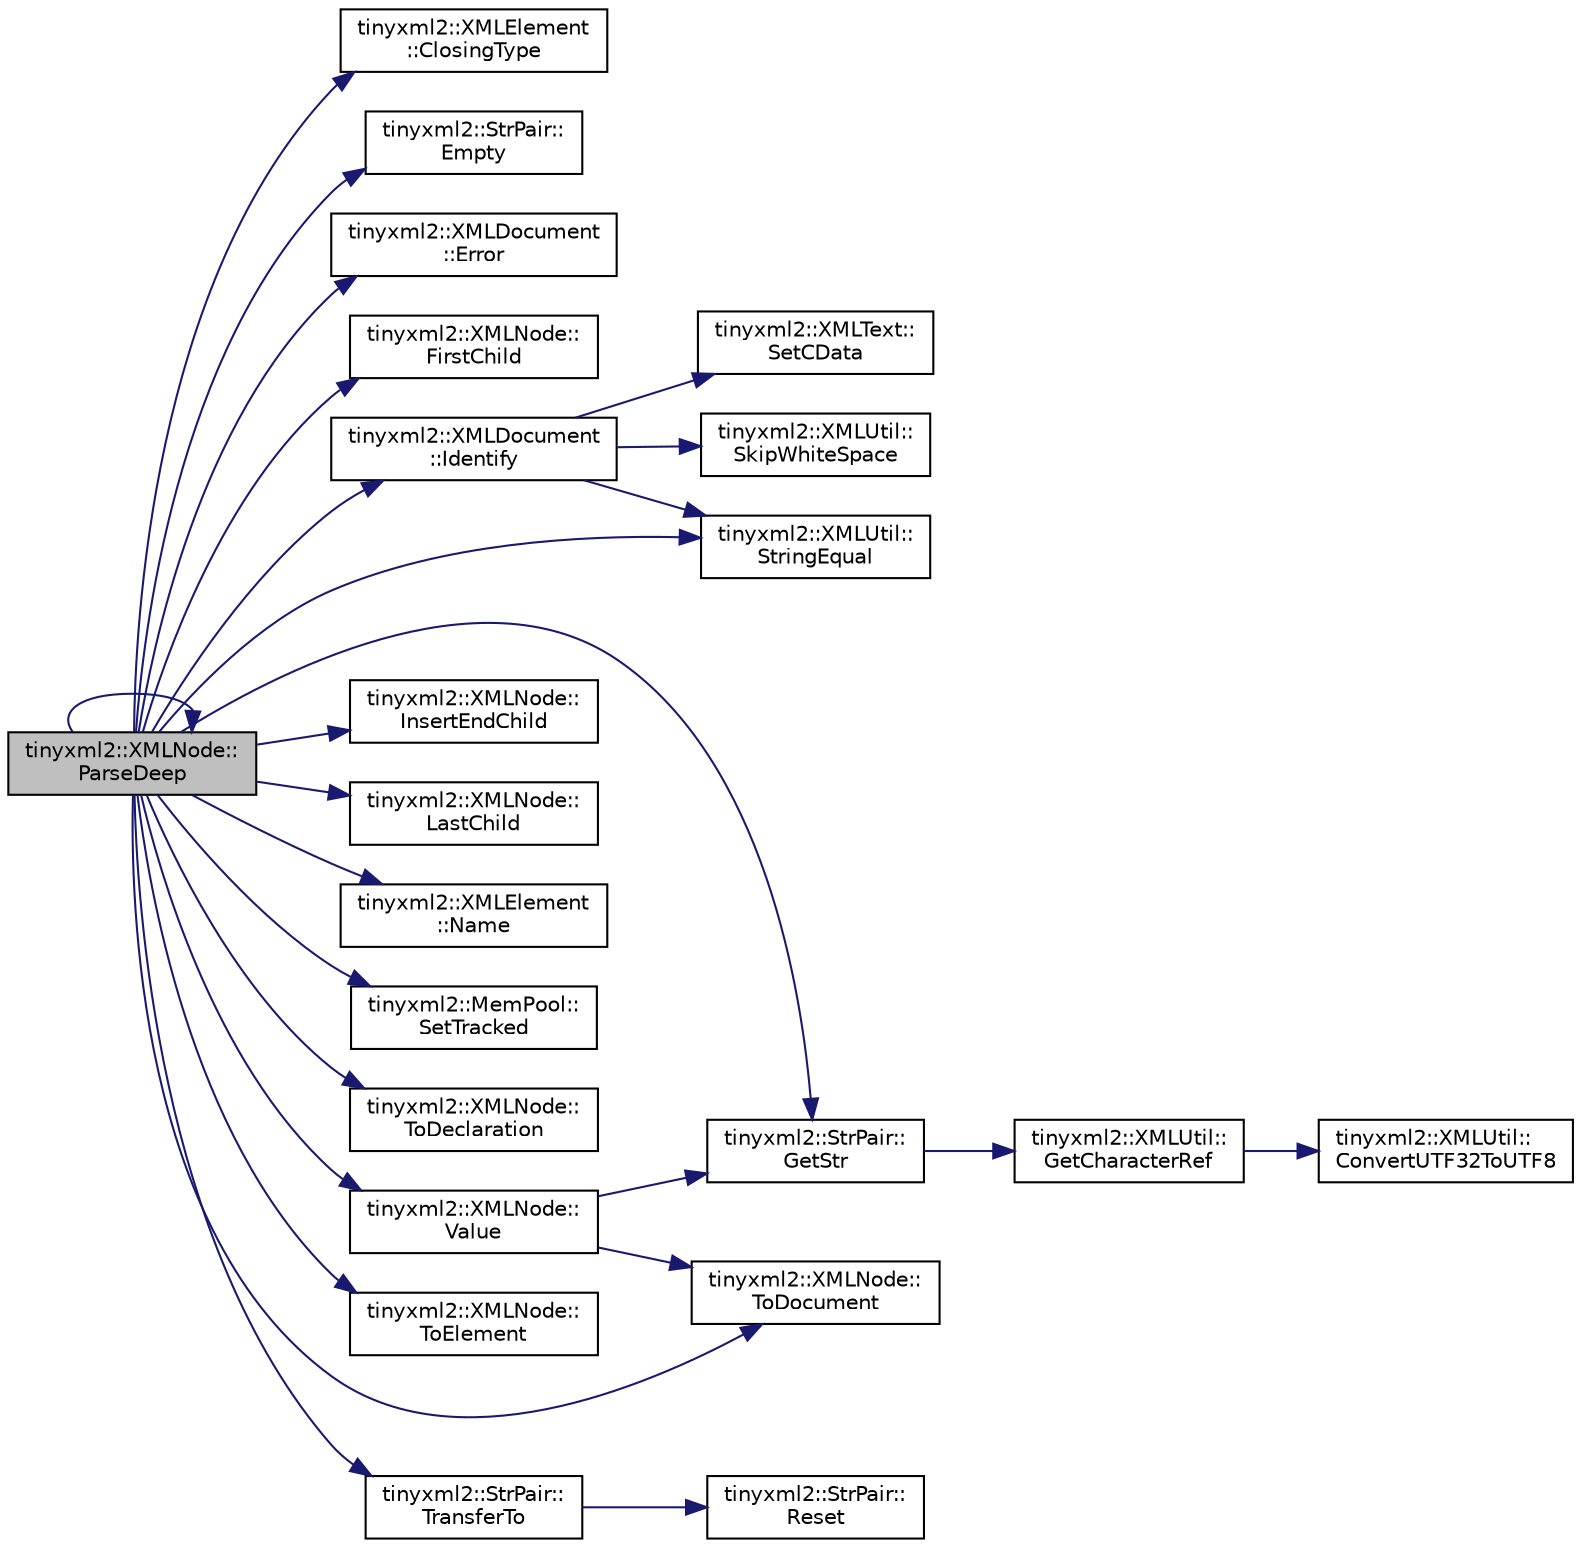 digraph "tinyxml2::XMLNode::ParseDeep"
{
 // LATEX_PDF_SIZE
  edge [fontname="Helvetica",fontsize="10",labelfontname="Helvetica",labelfontsize="10"];
  node [fontname="Helvetica",fontsize="10",shape=record];
  rankdir="LR";
  Node1 [label="tinyxml2::XMLNode::\lParseDeep",height=0.2,width=0.4,color="black", fillcolor="grey75", style="filled", fontcolor="black",tooltip=" "];
  Node1 -> Node2 [color="midnightblue",fontsize="10",style="solid",fontname="Helvetica"];
  Node2 [label="tinyxml2::XMLElement\l::ClosingType",height=0.2,width=0.4,color="black", fillcolor="white", style="filled",URL="$classtinyxml2_1_1XMLElement.html#a6965ff89557f27d4082d7043d5145555",tooltip=" "];
  Node1 -> Node3 [color="midnightblue",fontsize="10",style="solid",fontname="Helvetica"];
  Node3 [label="tinyxml2::StrPair::\lEmpty",height=0.2,width=0.4,color="black", fillcolor="white", style="filled",URL="$classtinyxml2_1_1StrPair.html#aca963a7eaa900bfddbea7312f040b39c",tooltip=" "];
  Node1 -> Node4 [color="midnightblue",fontsize="10",style="solid",fontname="Helvetica"];
  Node4 [label="tinyxml2::XMLDocument\l::Error",height=0.2,width=0.4,color="black", fillcolor="white", style="filled",URL="$classtinyxml2_1_1XMLDocument.html#a34e6318e182e40e3cc4f4ba5d59ed9ed",tooltip="Return true if there was an error parsing the document."];
  Node1 -> Node5 [color="midnightblue",fontsize="10",style="solid",fontname="Helvetica"];
  Node5 [label="tinyxml2::XMLNode::\lFirstChild",height=0.2,width=0.4,color="black", fillcolor="white", style="filled",URL="$classtinyxml2_1_1XMLNode.html#ae7dc225e1018cdd685f7563593a1fe08",tooltip="Get the first child node, or null if none exists."];
  Node1 -> Node6 [color="midnightblue",fontsize="10",style="solid",fontname="Helvetica"];
  Node6 [label="tinyxml2::StrPair::\lGetStr",height=0.2,width=0.4,color="black", fillcolor="white", style="filled",URL="$classtinyxml2_1_1StrPair.html#ad87e3d11330f5e689ba1e7e54c023b57",tooltip=" "];
  Node6 -> Node7 [color="midnightblue",fontsize="10",style="solid",fontname="Helvetica"];
  Node7 [label="tinyxml2::XMLUtil::\lGetCharacterRef",height=0.2,width=0.4,color="black", fillcolor="white", style="filled",URL="$classtinyxml2_1_1XMLUtil.html#a5a96e5144a8d693dc4bcd783d9964648",tooltip=" "];
  Node7 -> Node8 [color="midnightblue",fontsize="10",style="solid",fontname="Helvetica"];
  Node8 [label="tinyxml2::XMLUtil::\lConvertUTF32ToUTF8",height=0.2,width=0.4,color="black", fillcolor="white", style="filled",URL="$classtinyxml2_1_1XMLUtil.html#a31c00d5c5dfb38382de1dfcaf4be3595",tooltip=" "];
  Node1 -> Node9 [color="midnightblue",fontsize="10",style="solid",fontname="Helvetica"];
  Node9 [label="tinyxml2::XMLDocument\l::Identify",height=0.2,width=0.4,color="black", fillcolor="white", style="filled",URL="$classtinyxml2_1_1XMLDocument.html#a25827d1bec509ad566a107e5853ed040",tooltip=" "];
  Node9 -> Node10 [color="midnightblue",fontsize="10",style="solid",fontname="Helvetica"];
  Node10 [label="tinyxml2::XMLText::\lSetCData",height=0.2,width=0.4,color="black", fillcolor="white", style="filled",URL="$classtinyxml2_1_1XMLText.html#ad080357d76ab7cc59d7651249949329d",tooltip="Declare whether this should be CDATA or standard text."];
  Node9 -> Node11 [color="midnightblue",fontsize="10",style="solid",fontname="Helvetica"];
  Node11 [label="tinyxml2::XMLUtil::\lSkipWhiteSpace",height=0.2,width=0.4,color="black", fillcolor="white", style="filled",URL="$classtinyxml2_1_1XMLUtil.html#ab626a194b3523a5ba8b9dbaa2a165202",tooltip=" "];
  Node9 -> Node12 [color="midnightblue",fontsize="10",style="solid",fontname="Helvetica"];
  Node12 [label="tinyxml2::XMLUtil::\lStringEqual",height=0.2,width=0.4,color="black", fillcolor="white", style="filled",URL="$classtinyxml2_1_1XMLUtil.html#acfcd287cacfd2533e1bc9ea4dfb56602",tooltip=" "];
  Node1 -> Node13 [color="midnightblue",fontsize="10",style="solid",fontname="Helvetica"];
  Node13 [label="tinyxml2::XMLNode::\lInsertEndChild",height=0.2,width=0.4,color="black", fillcolor="white", style="filled",URL="$classtinyxml2_1_1XMLNode.html#ae3b422e98914d6002ca99bb1d2837103",tooltip=" "];
  Node1 -> Node14 [color="midnightblue",fontsize="10",style="solid",fontname="Helvetica"];
  Node14 [label="tinyxml2::XMLNode::\lLastChild",height=0.2,width=0.4,color="black", fillcolor="white", style="filled",URL="$classtinyxml2_1_1XMLNode.html#a9b8583a277e8e26f4cbbb5492786778e",tooltip="Get the last child node, or null if none exists."];
  Node1 -> Node15 [color="midnightblue",fontsize="10",style="solid",fontname="Helvetica"];
  Node15 [label="tinyxml2::XMLElement\l::Name",height=0.2,width=0.4,color="black", fillcolor="white", style="filled",URL="$classtinyxml2_1_1XMLElement.html#a63e057fb5baee1dd29f323cb85907b35",tooltip="Get the name of an element (which is the Value() of the node.)"];
  Node1 -> Node1 [color="midnightblue",fontsize="10",style="solid",fontname="Helvetica"];
  Node1 -> Node16 [color="midnightblue",fontsize="10",style="solid",fontname="Helvetica"];
  Node16 [label="tinyxml2::MemPool::\lSetTracked",height=0.2,width=0.4,color="black", fillcolor="white", style="filled",URL="$classtinyxml2_1_1MemPool.html#ac5804dd1387b2e4de5eef710076a0db1",tooltip=" "];
  Node1 -> Node12 [color="midnightblue",fontsize="10",style="solid",fontname="Helvetica"];
  Node1 -> Node17 [color="midnightblue",fontsize="10",style="solid",fontname="Helvetica"];
  Node17 [label="tinyxml2::XMLNode::\lToDeclaration",height=0.2,width=0.4,color="black", fillcolor="white", style="filled",URL="$classtinyxml2_1_1XMLNode.html#a174fd4c22c010b58138c1b84a0dfbd51",tooltip="Safely cast to a Declaration, or null."];
  Node1 -> Node18 [color="midnightblue",fontsize="10",style="solid",fontname="Helvetica"];
  Node18 [label="tinyxml2::XMLNode::\lToDocument",height=0.2,width=0.4,color="black", fillcolor="white", style="filled",URL="$classtinyxml2_1_1XMLNode.html#a836e2966ed736fc3c94f70e12a2a3357",tooltip="Safely cast to a Document, or null."];
  Node1 -> Node19 [color="midnightblue",fontsize="10",style="solid",fontname="Helvetica"];
  Node19 [label="tinyxml2::XMLNode::\lToElement",height=0.2,width=0.4,color="black", fillcolor="white", style="filled",URL="$classtinyxml2_1_1XMLNode.html#aab516e699567f75cc9ab2ef2eee501e8",tooltip="Safely cast to an Element, or null."];
  Node1 -> Node20 [color="midnightblue",fontsize="10",style="solid",fontname="Helvetica"];
  Node20 [label="tinyxml2::StrPair::\lTransferTo",height=0.2,width=0.4,color="black", fillcolor="white", style="filled",URL="$classtinyxml2_1_1StrPair.html#a35f795b1557fe5fdcbd93d3cc5d6b939",tooltip=" "];
  Node20 -> Node21 [color="midnightblue",fontsize="10",style="solid",fontname="Helvetica"];
  Node21 [label="tinyxml2::StrPair::\lReset",height=0.2,width=0.4,color="black", fillcolor="white", style="filled",URL="$classtinyxml2_1_1StrPair.html#a80c1b3bd99bf62ae85c94a29ce537125",tooltip=" "];
  Node1 -> Node22 [color="midnightblue",fontsize="10",style="solid",fontname="Helvetica"];
  Node22 [label="tinyxml2::XMLNode::\lValue",height=0.2,width=0.4,color="black", fillcolor="white", style="filled",URL="$classtinyxml2_1_1XMLNode.html#a0485e51c670e741884cfd8362274d680",tooltip=" "];
  Node22 -> Node6 [color="midnightblue",fontsize="10",style="solid",fontname="Helvetica"];
  Node22 -> Node18 [color="midnightblue",fontsize="10",style="solid",fontname="Helvetica"];
}
